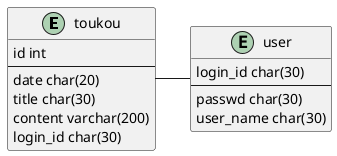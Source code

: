 @startuml er

entity "toukou"{
    id int
    --
    date char(20)
    title char(30)
    content varchar(200)
    login_id char(30)
}

entity "user"{
    login_id char(30)
    --
    passwd char(30)
    user_name char(30)
}
toukou - user
@enduml